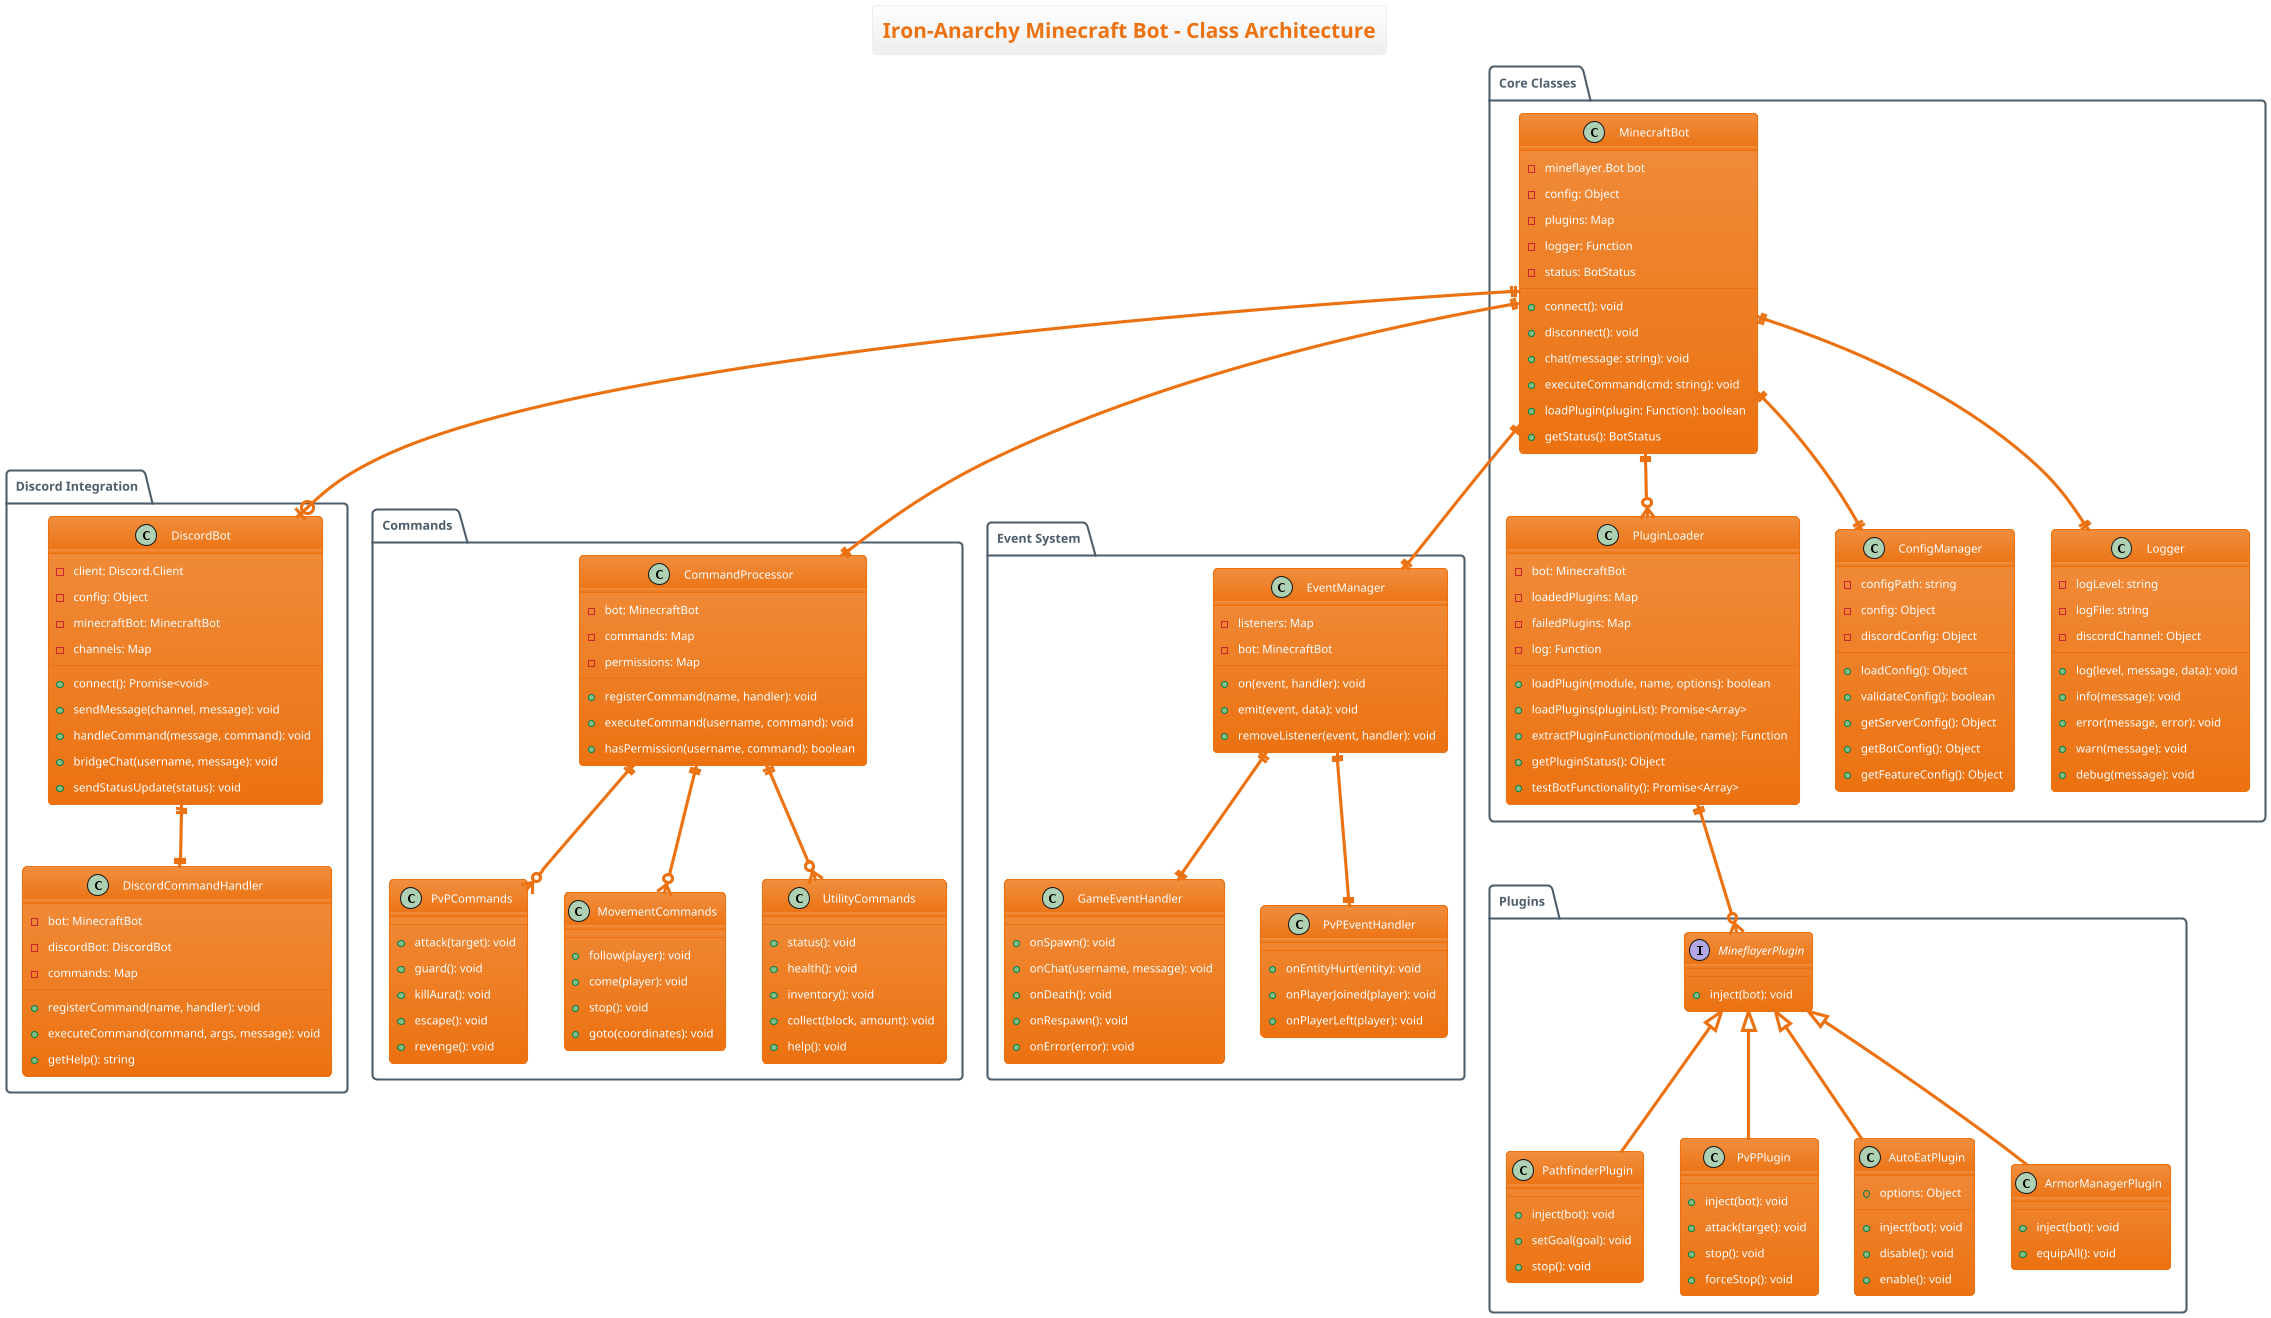 @startuml class-diagram
!theme aws-orange

title Iron-Anarchy Minecraft Bot - Class Architecture

package "Core Classes" {
  class MinecraftBot {
    -mineflayer.Bot bot
    -config: Object
    -plugins: Map
    -logger: Function
    -status: BotStatus
    --
    +connect(): void
    +disconnect(): void
    +chat(message: string): void
    +executeCommand(cmd: string): void
    +loadPlugin(plugin: Function): boolean
    +getStatus(): BotStatus
  }
  
  class PluginLoader {
    -bot: MinecraftBot
    -loadedPlugins: Map
    -failedPlugins: Map
    -log: Function
    --
    +loadPlugin(module, name, options): boolean
    +loadPlugins(pluginList): Promise<Array>
    +extractPluginFunction(module, name): Function
    +getPluginStatus(): Object
    +testBotFunctionality(): Promise<Array>
  }
  
  class ConfigManager {
    -configPath: string
    -config: Object
    -discordConfig: Object
    --
    +loadConfig(): Object
    +validateConfig(): boolean
    +getServerConfig(): Object
    +getBotConfig(): Object
    +getFeatureConfig(): Object
  }
  
  class Logger {
    -logLevel: string
    -logFile: string
    -discordChannel: Object
    --
    +log(level, message, data): void
    +info(message): void
    +error(message, error): void
    +warn(message): void
    +debug(message): void
  }
}

package "Discord Integration" {
  class DiscordBot {
    -client: Discord.Client
    -config: Object
    -minecraftBot: MinecraftBot
    -channels: Map
    --
    +connect(): Promise<void>
    +sendMessage(channel, message): void
    +handleCommand(message, command): void
    +bridgeChat(username, message): void
    +sendStatusUpdate(status): void
  }
  
  class DiscordCommandHandler {
    -bot: MinecraftBot
    -discordBot: DiscordBot
    -commands: Map
    --
    +registerCommand(name, handler): void
    +executeCommand(command, args, message): void
    +getHelp(): string
  }
}

package "Plugins" {
  interface MineflayerPlugin {
    +inject(bot): void
  }
  
  class PathfinderPlugin {
    +inject(bot): void
    +setGoal(goal): void
    +stop(): void
  }
  
  class PvPPlugin {
    +inject(bot): void
    +attack(target): void
    +stop(): void
    +forceStop(): void
  }
  
  class AutoEatPlugin {
    +inject(bot): void
    +options: Object
    +disable(): void
    +enable(): void
  }
  
  class ArmorManagerPlugin {
    +inject(bot): void
    +equipAll(): void
  }
}

package "Commands" {
  class CommandProcessor {
    -bot: MinecraftBot
    -commands: Map
    -permissions: Map
    --
    +registerCommand(name, handler): void
    +executeCommand(username, command): void
    +hasPermission(username, command): boolean
  }
  
  class PvPCommands {
    +attack(target): void
    +guard(): void
    +killAura(): void
    +escape(): void
    +revenge(): void
  }
  
  class MovementCommands {
    +follow(player): void
    +come(player): void
    +stop(): void
    +goto(coordinates): void
  }
  
  class UtilityCommands {
    +status(): void
    +health(): void
    +inventory(): void
    +collect(block, amount): void
    +help(): void
  }
}

package "Event System" {
  class EventManager {
    -listeners: Map
    -bot: MinecraftBot
    --
    +on(event, handler): void
    +emit(event, data): void
    +removeListener(event, handler): void
  }
  
  class GameEventHandler {
    +onSpawn(): void
    +onChat(username, message): void
    +onDeath(): void
    +onRespawn(): void
    +onError(error): void
  }
  
  class PvPEventHandler {
    +onEntityHurt(entity): void
    +onPlayerJoined(player): void
    +onPlayerLeft(player): void
  }
}

' Relationships
MinecraftBot ||--o{ PluginLoader
MinecraftBot ||--|| ConfigManager
MinecraftBot ||--|| Logger
MinecraftBot ||--|| EventManager
MinecraftBot ||--o| DiscordBot

DiscordBot ||--|| DiscordCommandHandler
PluginLoader ||--o{ MineflayerPlugin
MineflayerPlugin <|-- PathfinderPlugin
MineflayerPlugin <|-- PvPPlugin
MineflayerPlugin <|-- AutoEatPlugin
MineflayerPlugin <|-- ArmorManagerPlugin

MinecraftBot ||--|| CommandProcessor
CommandProcessor ||--o{ PvPCommands
CommandProcessor ||--o{ MovementCommands
CommandProcessor ||--o{ UtilityCommands

EventManager ||--|| GameEventHandler
EventManager ||--|| PvPEventHandler

@enduml
